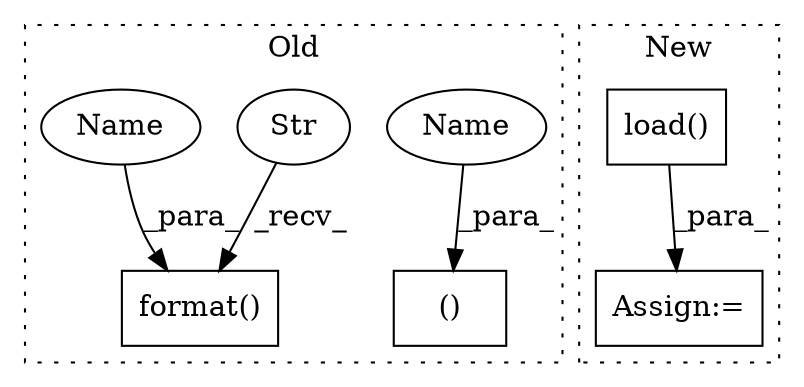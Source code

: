 digraph G {
subgraph cluster0 {
1 [label="format()" a="75" s="8085,8126" l="33,1" shape="box"];
3 [label="Str" a="66" s="8085" l="25" shape="ellipse"];
5 [label="()" a="54" s="7911" l="10" shape="box"];
6 [label="Name" a="87" s="7913" l="8" shape="ellipse"];
7 [label="Name" a="87" s="8118" l="8" shape="ellipse"];
label = "Old";
style="dotted";
}
subgraph cluster1 {
2 [label="load()" a="75" s="5468,5490" l="11,21" shape="box"];
4 [label="Assign:=" a="68" s="5465" l="3" shape="box"];
label = "New";
style="dotted";
}
2 -> 4 [label="_para_"];
3 -> 1 [label="_recv_"];
6 -> 5 [label="_para_"];
7 -> 1 [label="_para_"];
}